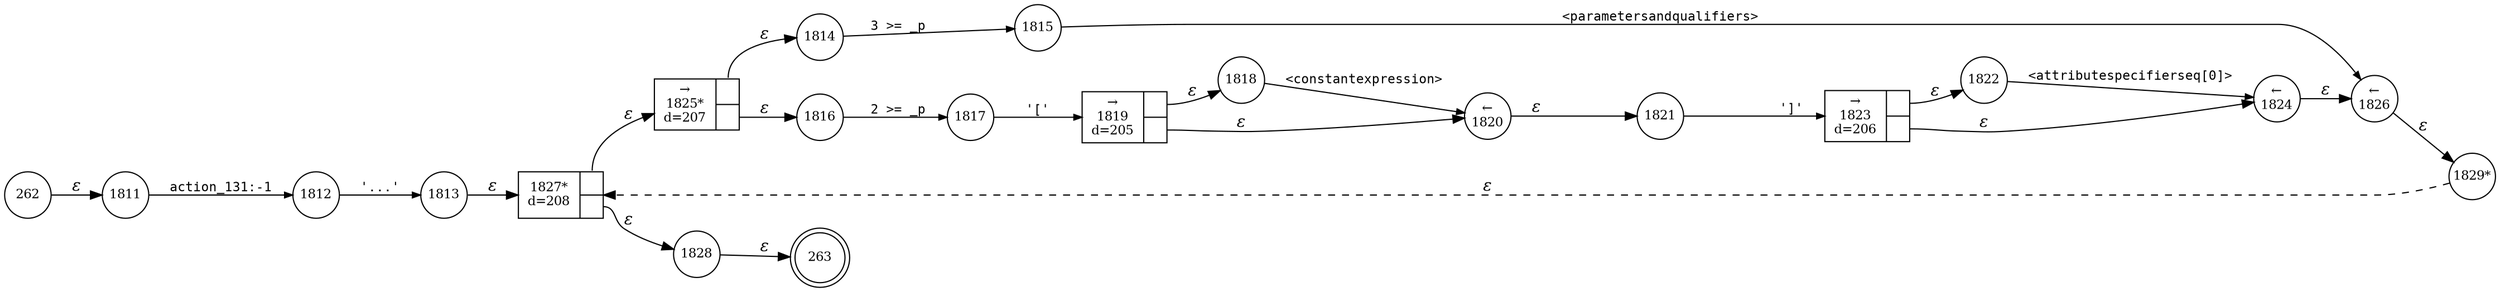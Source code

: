 digraph ATN {
rankdir=LR;
s263[fontsize=11, label="263", shape=doublecircle, fixedsize=true, width=.6];
s1824[fontsize=11,label="&larr;\n1824", shape=circle, fixedsize=true, width=.55, peripheries=1];
s1825[fontsize=11,label="{&rarr;\n1825*\nd=207|{<p0>|<p1>}}", shape=record, fixedsize=false, peripheries=1];
s1826[fontsize=11,label="&larr;\n1826", shape=circle, fixedsize=true, width=.55, peripheries=1];
s1827[fontsize=11,label="{1827*\nd=208|{<p0>|<p1>}}", shape=record, fixedsize=false, peripheries=1];
s1828[fontsize=11,label="1828", shape=circle, fixedsize=true, width=.55, peripheries=1];
s1829[fontsize=11,label="1829*", shape=circle, fixedsize=true, width=.55, peripheries=1];
s262[fontsize=11,label="262", shape=circle, fixedsize=true, width=.55, peripheries=1];
s1811[fontsize=11,label="1811", shape=circle, fixedsize=true, width=.55, peripheries=1];
s1812[fontsize=11,label="1812", shape=circle, fixedsize=true, width=.55, peripheries=1];
s1813[fontsize=11,label="1813", shape=circle, fixedsize=true, width=.55, peripheries=1];
s1814[fontsize=11,label="1814", shape=circle, fixedsize=true, width=.55, peripheries=1];
s1815[fontsize=11,label="1815", shape=circle, fixedsize=true, width=.55, peripheries=1];
s1816[fontsize=11,label="1816", shape=circle, fixedsize=true, width=.55, peripheries=1];
s1817[fontsize=11,label="1817", shape=circle, fixedsize=true, width=.55, peripheries=1];
s1818[fontsize=11,label="1818", shape=circle, fixedsize=true, width=.55, peripheries=1];
s1819[fontsize=11,label="{&rarr;\n1819\nd=205|{<p0>|<p1>}}", shape=record, fixedsize=false, peripheries=1];
s1820[fontsize=11,label="&larr;\n1820", shape=circle, fixedsize=true, width=.55, peripheries=1];
s1821[fontsize=11,label="1821", shape=circle, fixedsize=true, width=.55, peripheries=1];
s1822[fontsize=11,label="1822", shape=circle, fixedsize=true, width=.55, peripheries=1];
s1823[fontsize=11,label="{&rarr;\n1823\nd=206|{<p0>|<p1>}}", shape=record, fixedsize=false, peripheries=1];
s262 -> s1811 [fontname="Times-Italic", label="&epsilon;"];
s1811 -> s1812 [fontsize=11, fontname="Courier", arrowsize=.7, label = "action_131:-1", arrowhead = normal];
s1812 -> s1813 [fontsize=11, fontname="Courier", arrowsize=.7, label = "'...'", arrowhead = normal];
s1813 -> s1827 [fontname="Times-Italic", label="&epsilon;"];
s1827:p0 -> s1825 [fontname="Times-Italic", label="&epsilon;"];
s1827:p1 -> s1828 [fontname="Times-Italic", label="&epsilon;"];
s1825:p0 -> s1814 [fontname="Times-Italic", label="&epsilon;"];
s1825:p1 -> s1816 [fontname="Times-Italic", label="&epsilon;"];
s1828 -> s263 [fontname="Times-Italic", label="&epsilon;"];
s1814 -> s1815 [fontsize=11, fontname="Courier", arrowsize=.7, label = "3 >= _p", arrowhead = normal];
s1816 -> s1817 [fontsize=11, fontname="Courier", arrowsize=.7, label = "2 >= _p", arrowhead = normal];
s1815 -> s1826 [fontsize=11, fontname="Courier", arrowsize=.7, label = "<parametersandqualifiers>", arrowhead = normal];
s1817 -> s1819 [fontsize=11, fontname="Courier", arrowsize=.7, label = "'['", arrowhead = normal];
s1826 -> s1829 [fontname="Times-Italic", label="&epsilon;"];
s1819:p0 -> s1818 [fontname="Times-Italic", label="&epsilon;"];
s1819:p1 -> s1820 [fontname="Times-Italic", label="&epsilon;"];
s1829 -> s1827 [fontname="Times-Italic", label="&epsilon;", style="dashed"];
s1818 -> s1820 [fontsize=11, fontname="Courier", arrowsize=.7, label = "<constantexpression>", arrowhead = normal];
s1820 -> s1821 [fontname="Times-Italic", label="&epsilon;"];
s1821 -> s1823 [fontsize=11, fontname="Courier", arrowsize=.7, label = "']'", arrowhead = normal];
s1823:p0 -> s1822 [fontname="Times-Italic", label="&epsilon;"];
s1823:p1 -> s1824 [fontname="Times-Italic", label="&epsilon;"];
s1822 -> s1824 [fontsize=11, fontname="Courier", arrowsize=.7, label = "<attributespecifierseq[0]>", arrowhead = normal];
s1824 -> s1826 [fontname="Times-Italic", label="&epsilon;"];
}